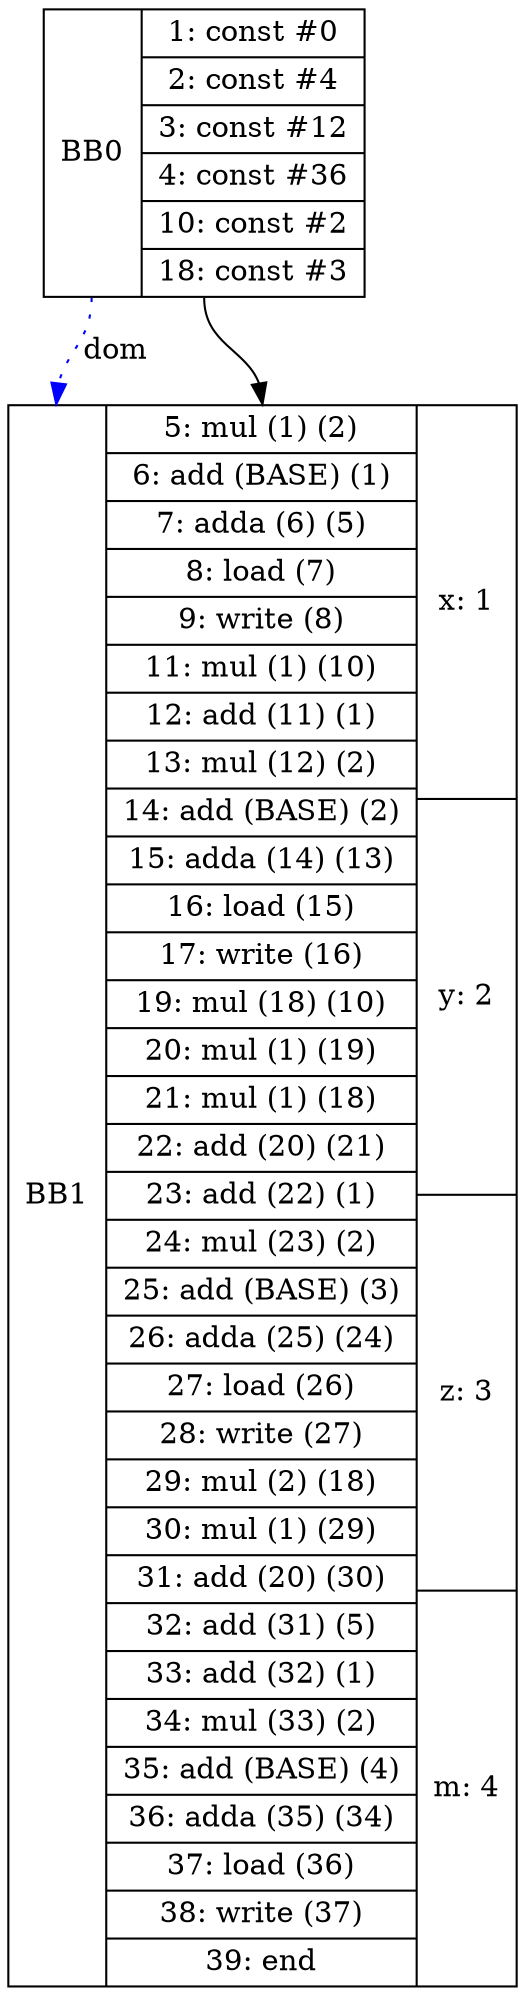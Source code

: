 digraph G {
bb0[shape=record, label="<b>BB0|{1: const #0|2: const #4|3: const #12|4: const #36|10: const #2|18: const #3}"];
bb1[shape=record, label="<b>BB1|{5: mul (1) (2)|6: add (BASE) (1)|7: adda (6) (5)|8: load (7)|9: write (8)|11: mul (1) (10)|12: add (11) (1)|13: mul (12) (2)|14: add (BASE) (2)|15: adda (14) (13)|16: load (15)|17: write (16)|19: mul (18) (10)|20: mul (1) (19)|21: mul (1) (18)|22: add (20) (21)|23: add (22) (1)|24: mul (23) (2)|25: add (BASE) (3)|26: adda (25) (24)|27: load (26)|28: write (27)|29: mul (2) (18)|30: mul (1) (29)|31: add (20) (30)|32: add (31) (5)|33: add (32) (1)|34: mul (33) (2)|35: add (BASE) (4)|36: adda (35) (34)|37: load (36)|38: write (37)|39: end} | {x: 1|y: 2|z: 3|m: 4}"];
bb0:s->bb1:n ;
bb0:b->bb1:b [color=blue, style=dotted, label="dom"];
}